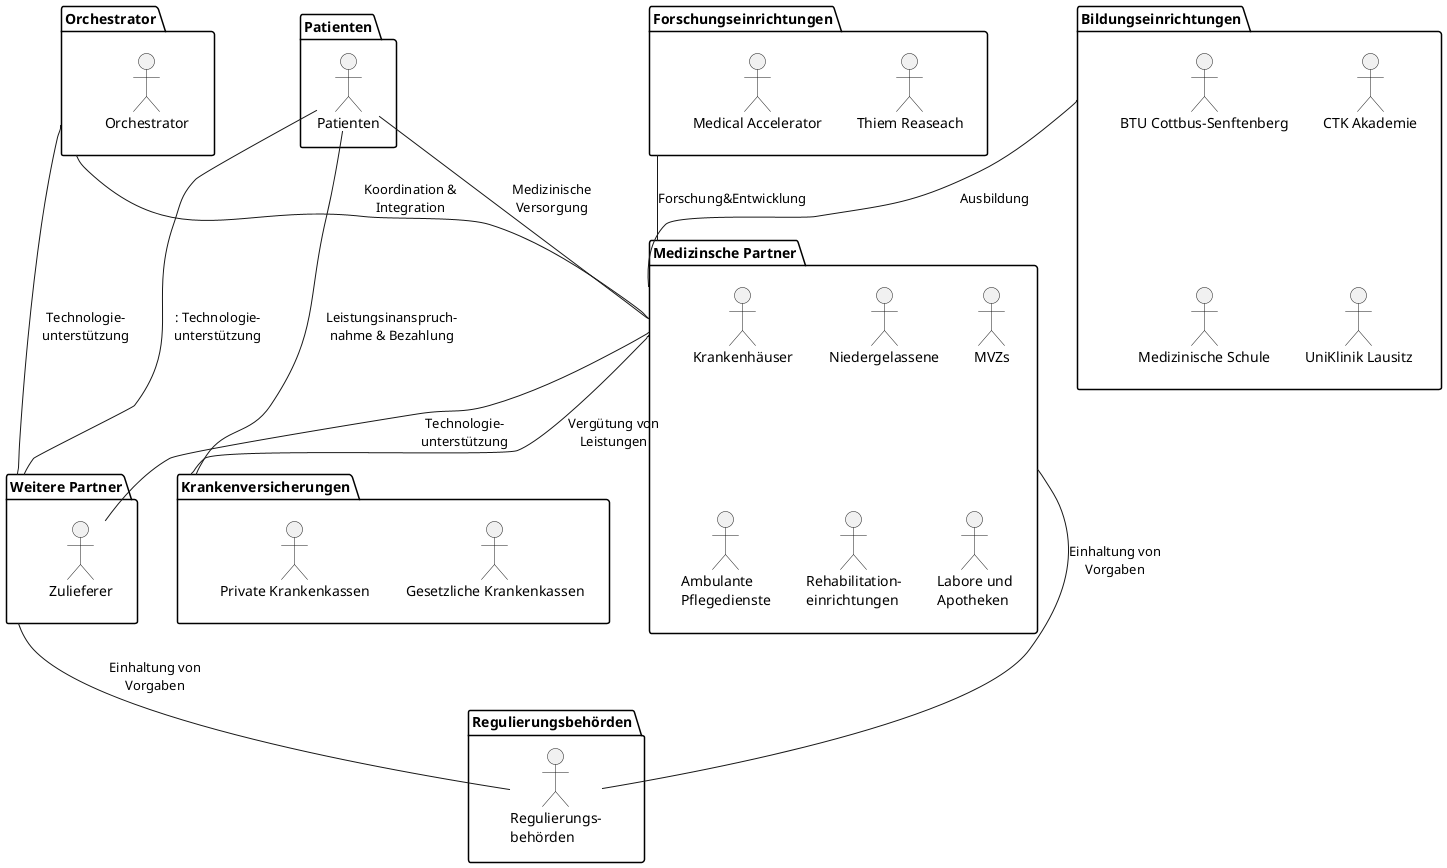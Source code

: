 @startuml
'left to right direction

package Patienten {
  actor Patienten as PT
}

package Orchestrator {
  actor Orchestrator as O
}

package "Medizinsche Partner" {
  actor "Krankenhäuser" as KH
  actor "Niedergelassene" as AP
  actor "MVZs" as MVZ
  actor "Ambulante\nPflegedienste" as PD
  actor "Rehabilitation-\neinrichtungen" as RE
  actor "Labore und\nApotheken" as LA
}

package "Weitere Partner" {
  actor Zulieferer as Z

}

package "Krankenversicherungen" {
 actor "Gesetzliche Krankenkassen" as KT
 actor "Private Krankenkassen" as PKT

}
package "Bildungseinrichtungen" {
 actor "BTU Cottbus-Senftenberg" as BTU
 actor "CTK Akademie" as ACAD
 actor "Medizinische Schule" as MedSchool
 actor "UniKlinik Lausitz" as UIC
}


package "Forschungseinrichtungen" {
 actor "Thiem Reaseach" as TRS
 actor "Medical Accelerator" as MEDACC
 actor "BTU Cottbus-Senftenberg" as BTU

}

package "Regulierungsbehörden" {
  actor "Regulierungs-\nbehörden" as R
}
PT -- Krankenversicherungen : Leistungsinanspruch-\nnahme & Bezahlung
PT -- "Medizinsche Partner": Medizinische\nVersorgung
PT --"Weitere Partner": : Technologie-\nunterstützung

Orchestrator -- "Medizinsche Partner" : Koordination &\nIntegration
Orchestrator -- "Weitere Partner" : Technologie-\nunterstützung


"Medizinsche Partner" -- R : Einhaltung von\nVorgaben
"Medizinsche Partner" -- Z : Technologie-\nunterstützung
"Medizinsche Partner" -- Krankenversicherungen : Vergütung von\nLeistungen

"Bildungseinrichtungen" -- "Medizinsche Partner" : Ausbildung
"Forschungseinrichtungen" -- "Medizinsche Partner" : Forschung&Entwicklung
"Weitere Partner" -- R : Einhaltung von\nVorgaben



@enduml
